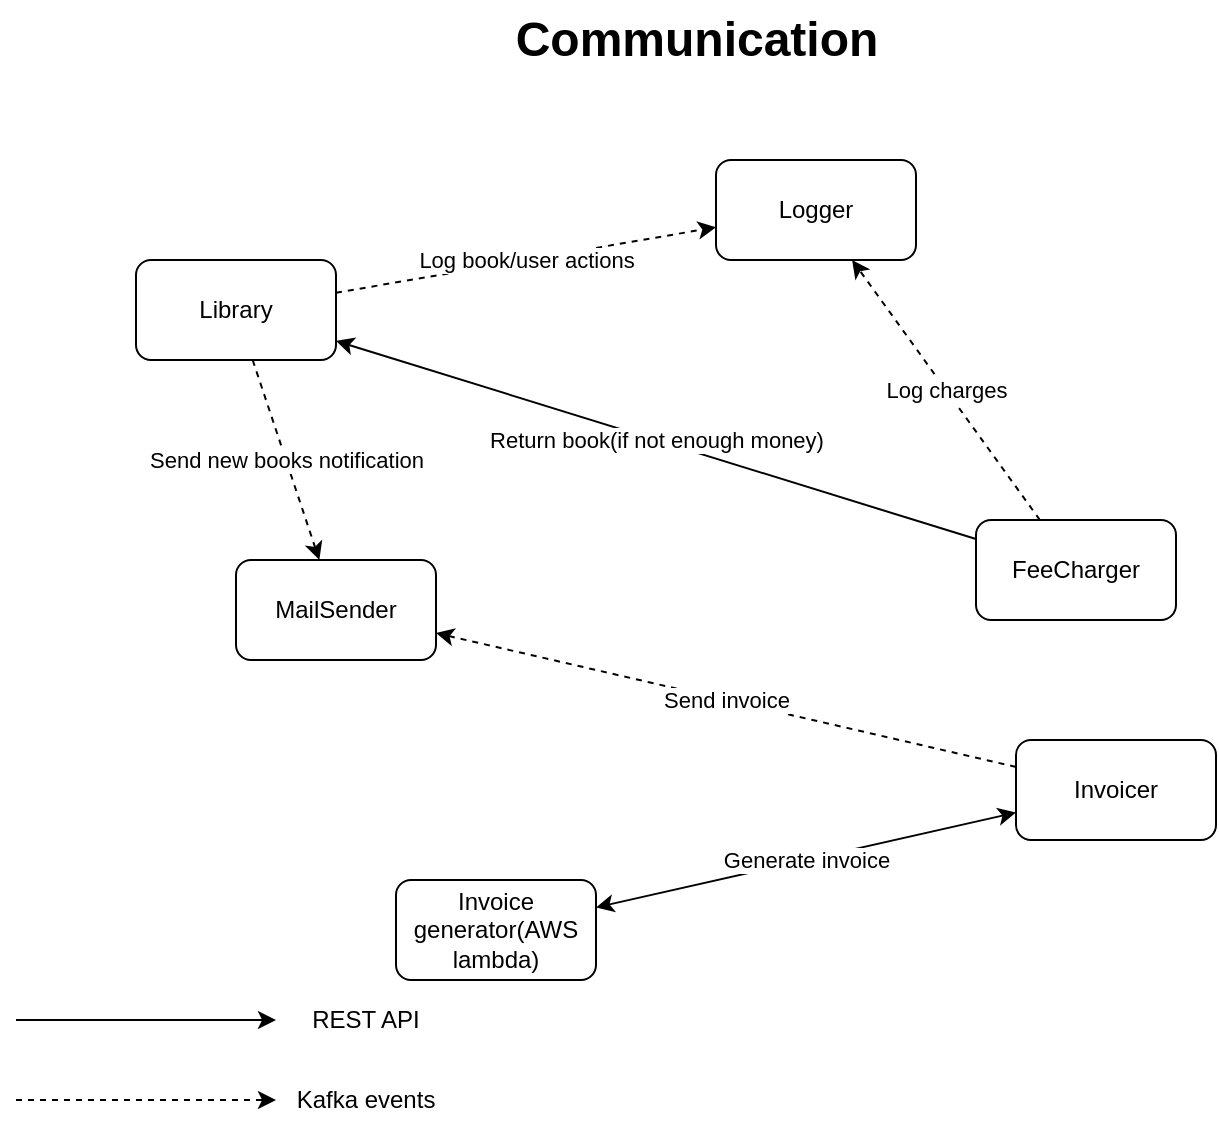 <mxfile version="12.7.6"><diagram id="Xpjv6ycIiiauzr0qZoS3" name="Page-1"><mxGraphModel dx="1038" dy="531" grid="1" gridSize="10" guides="1" tooltips="1" connect="1" arrows="1" fold="1" page="1" pageScale="1" pageWidth="827" pageHeight="1169" math="0" shadow="0"><root><mxCell id="0"/><mxCell id="1" parent="0"/><mxCell id="vjlFJUoXIu-qCr3Bkv3p-9" value="Log book/user actions" style="edgeStyle=none;rounded=0;orthogonalLoop=1;jettySize=auto;html=1;dashed=1;" parent="1" source="vjlFJUoXIu-qCr3Bkv3p-1" target="vjlFJUoXIu-qCr3Bkv3p-6" edge="1"><mxGeometry relative="1" as="geometry"/></mxCell><mxCell id="ymTd8zD8SvjNkoVkuzxd-3" value="Send new books notification" style="edgeStyle=none;rounded=0;orthogonalLoop=1;jettySize=auto;html=1;dashed=1;" edge="1" parent="1" source="vjlFJUoXIu-qCr3Bkv3p-1" target="vjlFJUoXIu-qCr3Bkv3p-3"><mxGeometry relative="1" as="geometry"/></mxCell><mxCell id="vjlFJUoXIu-qCr3Bkv3p-1" value="Library" style="rounded=1;whiteSpace=wrap;html=1;" parent="1" vertex="1"><mxGeometry x="140" y="240" width="100" height="50" as="geometry"/></mxCell><mxCell id="vjlFJUoXIu-qCr3Bkv3p-13" value="Send invoice" style="edgeStyle=none;rounded=0;orthogonalLoop=1;jettySize=auto;html=1;dashed=1;" parent="1" source="vjlFJUoXIu-qCr3Bkv3p-2" target="vjlFJUoXIu-qCr3Bkv3p-3" edge="1"><mxGeometry relative="1" as="geometry"/></mxCell><mxCell id="vjlFJUoXIu-qCr3Bkv3p-15" value="Generate invoice" style="edgeStyle=none;rounded=0;orthogonalLoop=1;jettySize=auto;html=1;startArrow=classic;startFill=1;" parent="1" source="vjlFJUoXIu-qCr3Bkv3p-2" target="vjlFJUoXIu-qCr3Bkv3p-4" edge="1"><mxGeometry relative="1" as="geometry"/></mxCell><mxCell id="vjlFJUoXIu-qCr3Bkv3p-2" value="Invoicer" style="rounded=1;whiteSpace=wrap;html=1;" parent="1" vertex="1"><mxGeometry x="580" y="480" width="100" height="50" as="geometry"/></mxCell><mxCell id="vjlFJUoXIu-qCr3Bkv3p-3" value="MailSender" style="rounded=1;whiteSpace=wrap;html=1;" parent="1" vertex="1"><mxGeometry x="190" y="390" width="100" height="50" as="geometry"/></mxCell><mxCell id="vjlFJUoXIu-qCr3Bkv3p-4" value="Invoice generator(AWS lambda)" style="rounded=1;whiteSpace=wrap;html=1;" parent="1" vertex="1"><mxGeometry x="270" y="550" width="100" height="50" as="geometry"/></mxCell><mxCell id="vjlFJUoXIu-qCr3Bkv3p-12" value="Log charges" style="edgeStyle=none;rounded=0;orthogonalLoop=1;jettySize=auto;html=1;dashed=1;" parent="1" source="vjlFJUoXIu-qCr3Bkv3p-5" target="vjlFJUoXIu-qCr3Bkv3p-6" edge="1"><mxGeometry relative="1" as="geometry"/></mxCell><mxCell id="vjlFJUoXIu-qCr3Bkv3p-18" value="Return book(if not enough money)" style="edgeStyle=none;rounded=0;orthogonalLoop=1;jettySize=auto;html=1;startArrow=none;startFill=0;" parent="1" source="vjlFJUoXIu-qCr3Bkv3p-5" target="vjlFJUoXIu-qCr3Bkv3p-1" edge="1"><mxGeometry relative="1" as="geometry"/></mxCell><mxCell id="vjlFJUoXIu-qCr3Bkv3p-5" value="FeeCharger" style="rounded=1;whiteSpace=wrap;html=1;" parent="1" vertex="1"><mxGeometry x="560" y="370" width="100" height="50" as="geometry"/></mxCell><mxCell id="vjlFJUoXIu-qCr3Bkv3p-6" value="Logger" style="rounded=1;whiteSpace=wrap;html=1;" parent="1" vertex="1"><mxGeometry x="430" y="190" width="100" height="50" as="geometry"/></mxCell><mxCell id="vjlFJUoXIu-qCr3Bkv3p-20" value="" style="endArrow=classic;html=1;" parent="1" target="vjlFJUoXIu-qCr3Bkv3p-22" edge="1"><mxGeometry width="50" height="50" relative="1" as="geometry"><mxPoint x="80" y="620" as="sourcePoint"/><mxPoint x="190" y="620" as="targetPoint"/></mxGeometry></mxCell><mxCell id="vjlFJUoXIu-qCr3Bkv3p-21" value="" style="endArrow=classic;html=1;dashed=1;" parent="1" target="vjlFJUoXIu-qCr3Bkv3p-23" edge="1"><mxGeometry width="50" height="50" relative="1" as="geometry"><mxPoint x="80" y="660" as="sourcePoint"/><mxPoint x="190" y="660" as="targetPoint"/></mxGeometry></mxCell><mxCell id="vjlFJUoXIu-qCr3Bkv3p-22" value="REST API" style="text;html=1;strokeColor=none;fillColor=none;align=center;verticalAlign=middle;whiteSpace=wrap;rounded=0;" parent="1" vertex="1"><mxGeometry x="210" y="610" width="90" height="20" as="geometry"/></mxCell><mxCell id="vjlFJUoXIu-qCr3Bkv3p-23" value="Kafka events" style="text;html=1;strokeColor=none;fillColor=none;align=center;verticalAlign=middle;whiteSpace=wrap;rounded=0;" parent="1" vertex="1"><mxGeometry x="210" y="650" width="90" height="20" as="geometry"/></mxCell><mxCell id="vjlFJUoXIu-qCr3Bkv3p-27" value="Communication" style="text;strokeColor=none;fillColor=none;html=1;fontSize=24;fontStyle=1;verticalAlign=middle;align=center;" parent="1" vertex="1"><mxGeometry x="370" y="110" width="100" height="40" as="geometry"/></mxCell></root></mxGraphModel></diagram></mxfile>
